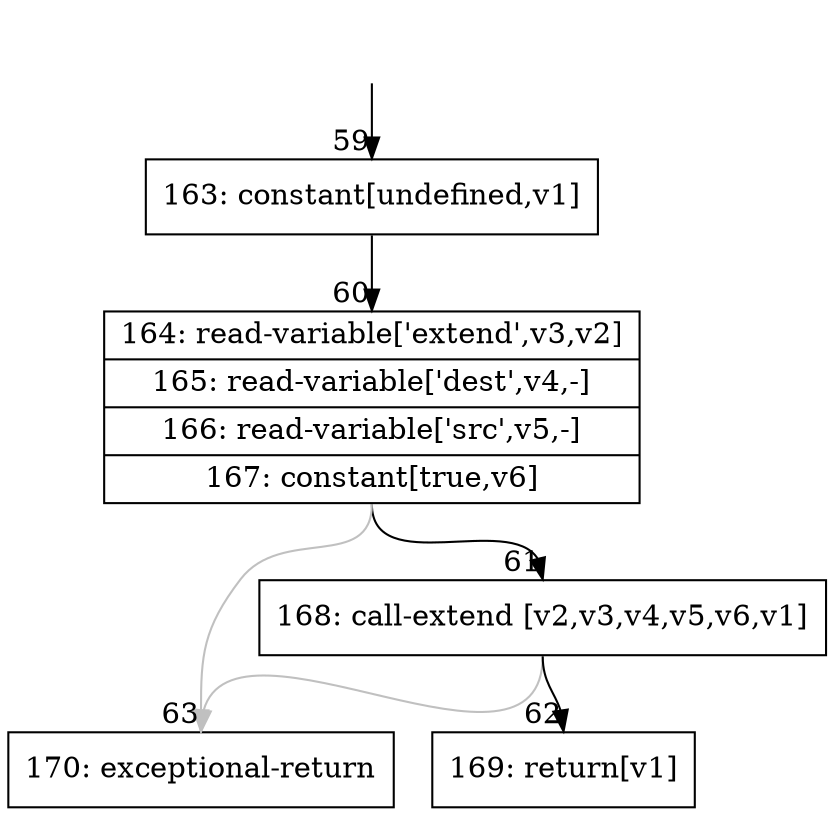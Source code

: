 digraph {
rankdir="TD"
BB_entry6[shape=none,label=""];
BB_entry6 -> BB59 [tailport=s, headport=n, headlabel="    59"]
BB59 [shape=record label="{163: constant[undefined,v1]}" ] 
BB59 -> BB60 [tailport=s, headport=n, headlabel="      60"]
BB60 [shape=record label="{164: read-variable['extend',v3,v2]|165: read-variable['dest',v4,-]|166: read-variable['src',v5,-]|167: constant[true,v6]}" ] 
BB60 -> BB61 [tailport=s, headport=n, headlabel="      61"]
BB60 -> BB63 [tailport=s, headport=n, color=gray, headlabel="      63"]
BB61 [shape=record label="{168: call-extend [v2,v3,v4,v5,v6,v1]}" ] 
BB61 -> BB62 [tailport=s, headport=n, headlabel="      62"]
BB61 -> BB63 [tailport=s, headport=n, color=gray]
BB62 [shape=record label="{169: return[v1]}" ] 
BB63 [shape=record label="{170: exceptional-return}" ] 
//#$~ 102
}
